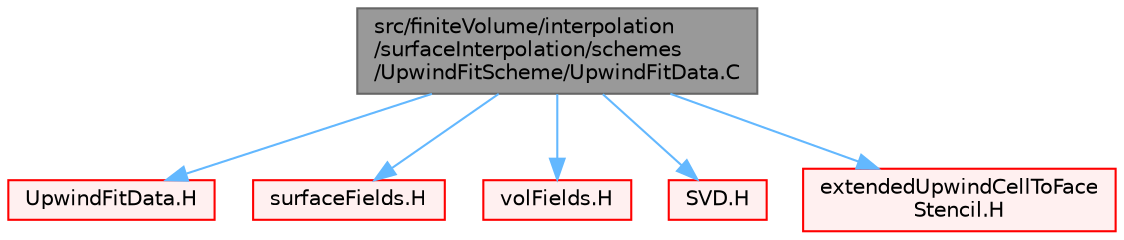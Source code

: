 digraph "src/finiteVolume/interpolation/surfaceInterpolation/schemes/UpwindFitScheme/UpwindFitData.C"
{
 // LATEX_PDF_SIZE
  bgcolor="transparent";
  edge [fontname=Helvetica,fontsize=10,labelfontname=Helvetica,labelfontsize=10];
  node [fontname=Helvetica,fontsize=10,shape=box,height=0.2,width=0.4];
  Node1 [id="Node000001",label="src/finiteVolume/interpolation\l/surfaceInterpolation/schemes\l/UpwindFitScheme/UpwindFitData.C",height=0.2,width=0.4,color="gray40", fillcolor="grey60", style="filled", fontcolor="black",tooltip=" "];
  Node1 -> Node2 [id="edge1_Node000001_Node000002",color="steelblue1",style="solid",tooltip=" "];
  Node2 [id="Node000002",label="UpwindFitData.H",height=0.2,width=0.4,color="red", fillcolor="#FFF0F0", style="filled",URL="$UpwindFitData_8H.html",tooltip=" "];
  Node1 -> Node344 [id="edge2_Node000001_Node000344",color="steelblue1",style="solid",tooltip=" "];
  Node344 [id="Node000344",label="surfaceFields.H",height=0.2,width=0.4,color="red", fillcolor="#FFF0F0", style="filled",URL="$surfaceFields_8H.html",tooltip="Foam::surfaceFields."];
  Node1 -> Node383 [id="edge3_Node000001_Node000383",color="steelblue1",style="solid",tooltip=" "];
  Node383 [id="Node000383",label="volFields.H",height=0.2,width=0.4,color="red", fillcolor="#FFF0F0", style="filled",URL="$volFields_8H.html",tooltip=" "];
  Node1 -> Node390 [id="edge4_Node000001_Node000390",color="steelblue1",style="solid",tooltip=" "];
  Node390 [id="Node000390",label="SVD.H",height=0.2,width=0.4,color="red", fillcolor="#FFF0F0", style="filled",URL="$SVD_8H.html",tooltip=" "];
  Node1 -> Node392 [id="edge5_Node000001_Node000392",color="steelblue1",style="solid",tooltip=" "];
  Node392 [id="Node000392",label="extendedUpwindCellToFace\lStencil.H",height=0.2,width=0.4,color="red", fillcolor="#FFF0F0", style="filled",URL="$extendedUpwindCellToFaceStencil_8H.html",tooltip=" "];
}
